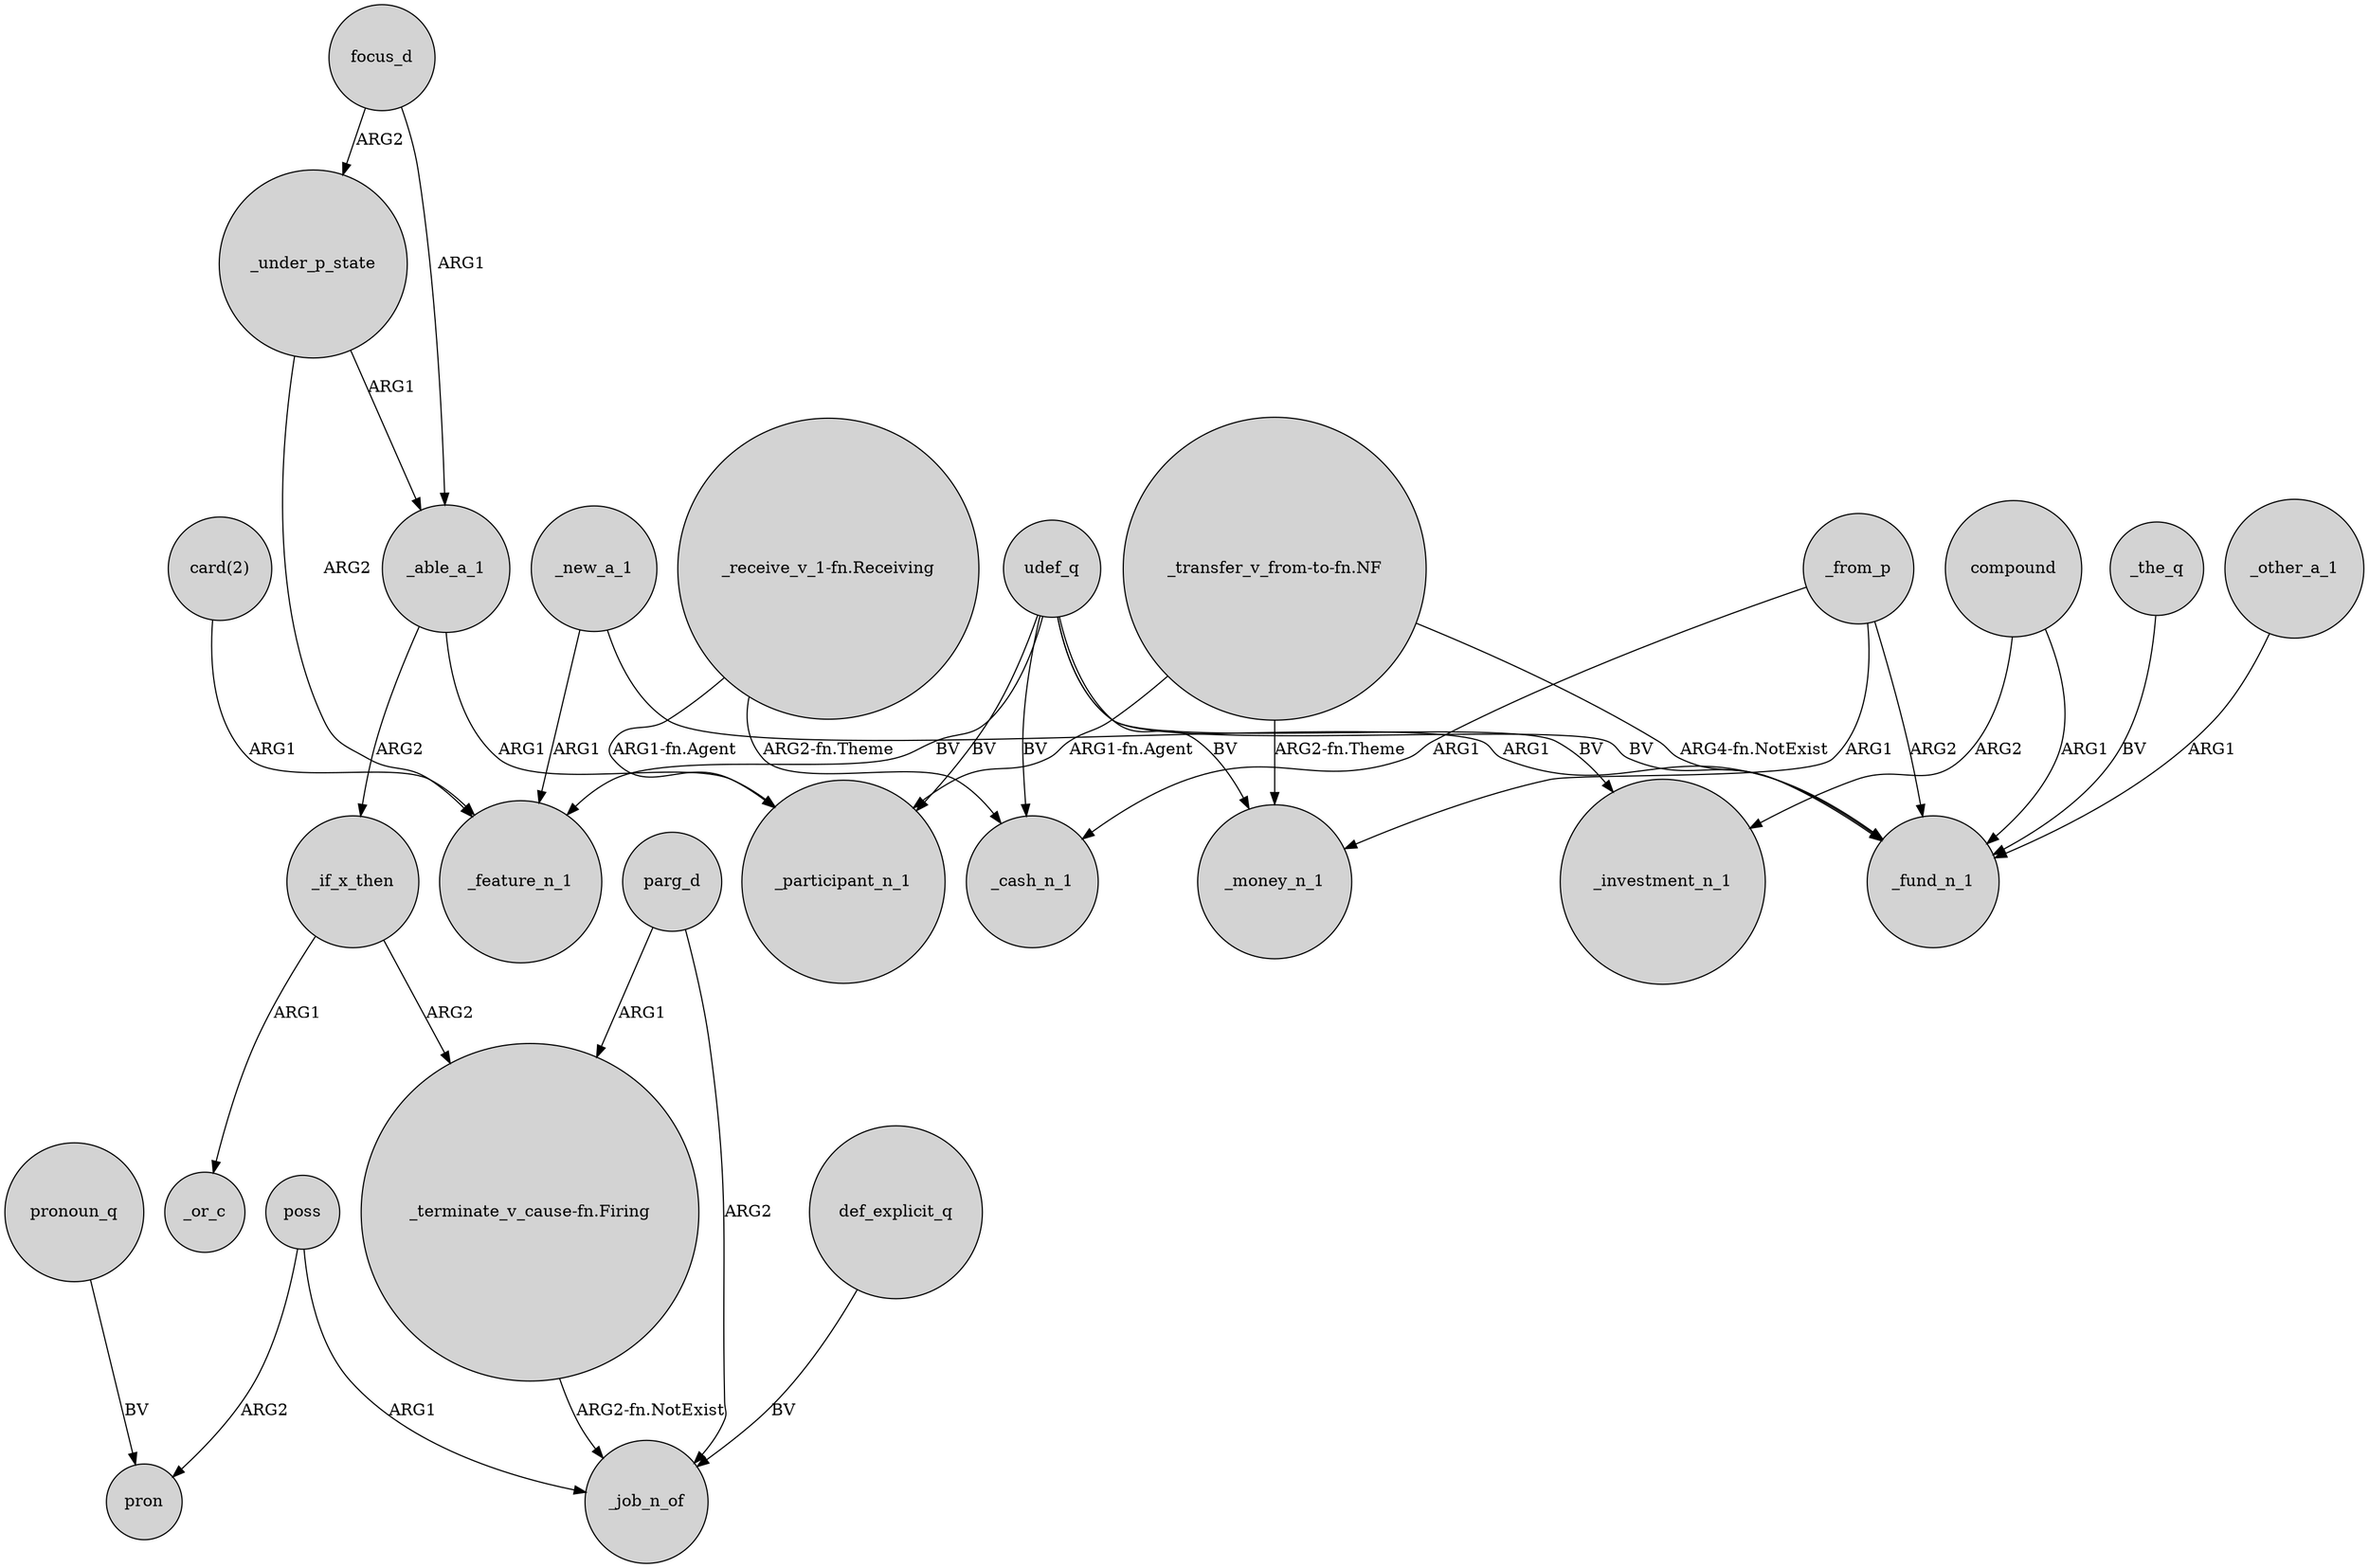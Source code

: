 digraph {
	node [shape=circle style=filled]
	"card(2)" -> _feature_n_1 [label=ARG1]
	_able_a_1 -> _participant_n_1 [label=ARG1]
	udef_q -> _money_n_1 [label=BV]
	udef_q -> _participant_n_1 [label=BV]
	poss -> pron [label=ARG2]
	_under_p_state -> _feature_n_1 [label=ARG2]
	_new_a_1 -> _fund_n_1 [label=ARG1]
	udef_q -> _feature_n_1 [label=BV]
	udef_q -> _cash_n_1 [label=BV]
	parg_d -> "_terminate_v_cause-fn.Firing" [label=ARG1]
	parg_d -> _job_n_of [label=ARG2]
	compound -> _investment_n_1 [label=ARG2]
	_under_p_state -> _able_a_1 [label=ARG1]
	_if_x_then -> "_terminate_v_cause-fn.Firing" [label=ARG2]
	"_transfer_v_from-to-fn.NF" -> _fund_n_1 [label="ARG4-fn.NotExist"]
	_the_q -> _fund_n_1 [label=BV]
	_from_p -> _cash_n_1 [label=ARG1]
	"_receive_v_1-fn.Receiving" -> _participant_n_1 [label="ARG1-fn.Agent"]
	pronoun_q -> pron [label=BV]
	compound -> _fund_n_1 [label=ARG1]
	poss -> _job_n_of [label=ARG1]
	_other_a_1 -> _fund_n_1 [label=ARG1]
	_from_p -> _money_n_1 [label=ARG1]
	_from_p -> _fund_n_1 [label=ARG2]
	focus_d -> _able_a_1 [label=ARG1]
	def_explicit_q -> _job_n_of [label=BV]
	udef_q -> _fund_n_1 [label=BV]
	"_receive_v_1-fn.Receiving" -> _cash_n_1 [label="ARG2-fn.Theme"]
	udef_q -> _investment_n_1 [label=BV]
	_if_x_then -> _or_c [label=ARG1]
	"_transfer_v_from-to-fn.NF" -> _money_n_1 [label="ARG2-fn.Theme"]
	"_transfer_v_from-to-fn.NF" -> _participant_n_1 [label="ARG1-fn.Agent"]
	_able_a_1 -> _if_x_then [label=ARG2]
	"_terminate_v_cause-fn.Firing" -> _job_n_of [label="ARG2-fn.NotExist"]
	focus_d -> _under_p_state [label=ARG2]
	_new_a_1 -> _feature_n_1 [label=ARG1]
}
